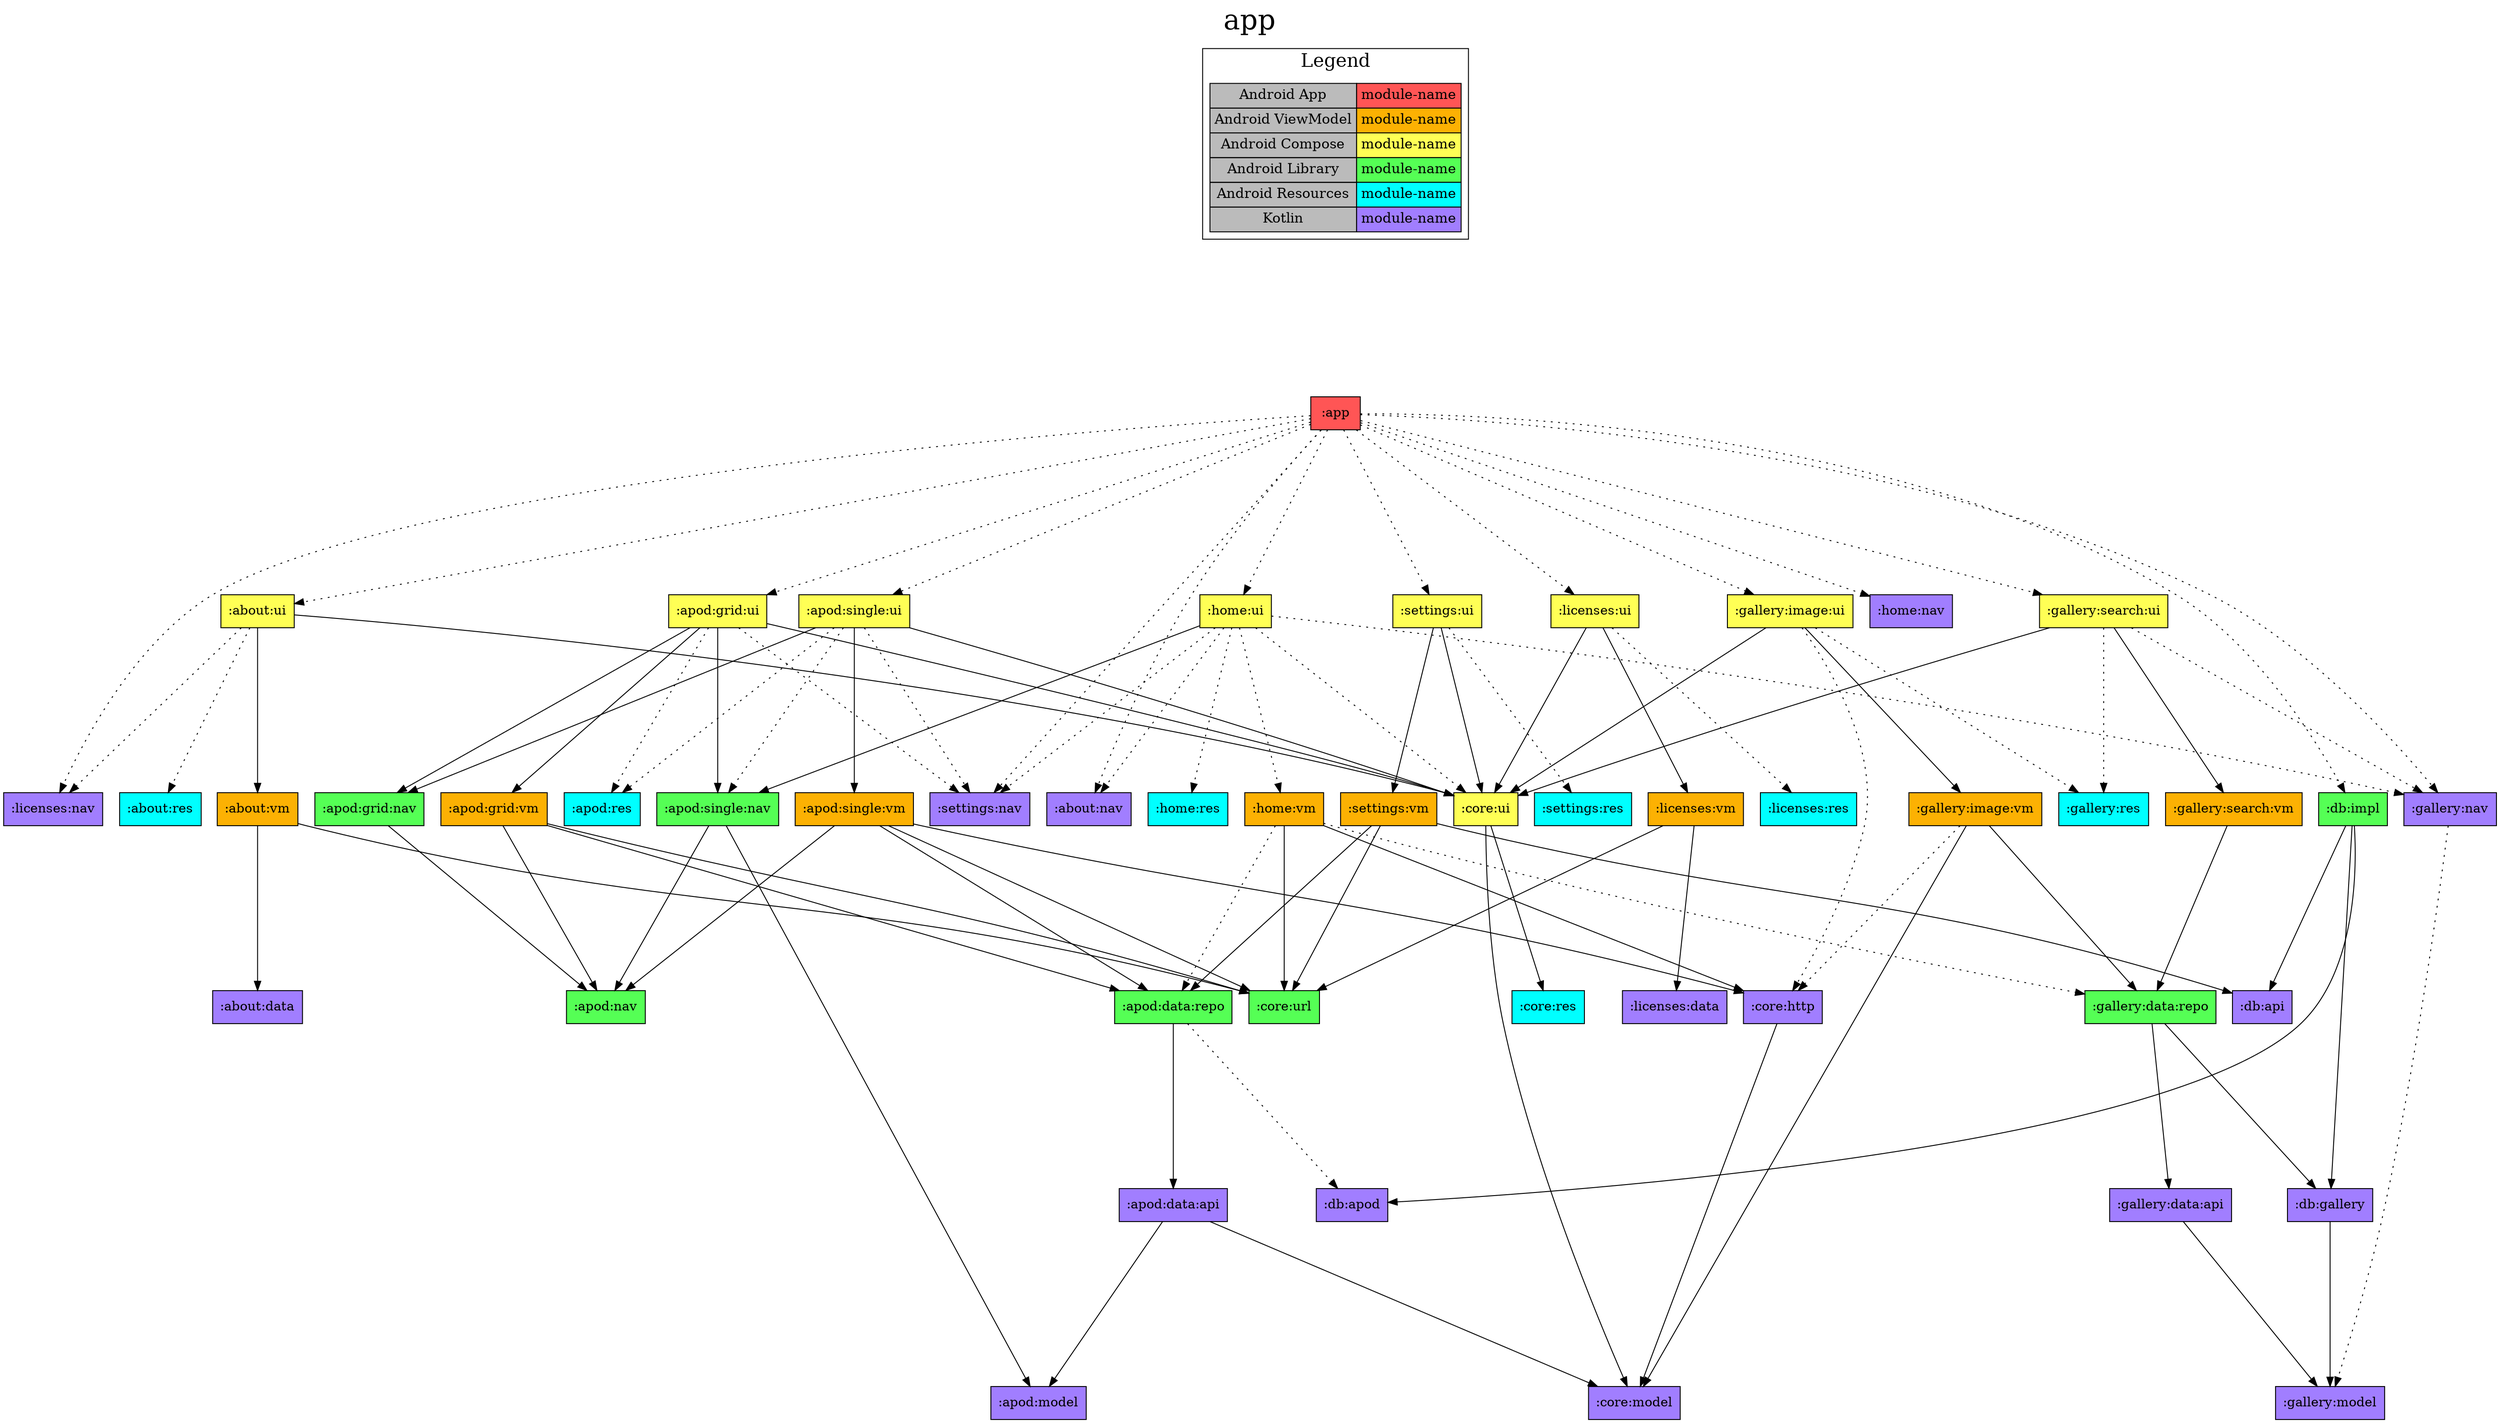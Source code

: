 digraph {
edge ["dir"="forward"]
graph ["dpi"="100","label"="app","labelloc"="t","fontsize"="30","ranksep"="2.5","rankdir"="TB"]
node ["style"="filled"]
":app" ["shape"="box","fillcolor"="#FF5555"]
":about:nav" ["fillcolor"="#A17EFF","shape"="box"]
":about:ui" ["fillcolor"="#FFFF55","shape"="box"]
":about:vm" ["fillcolor"="#FCB103","shape"="box"]
":about:data" ["fillcolor"="#A17EFF","shape"="box"]
":core:url" ["fillcolor"="#55FF55","shape"="box"]
":core:ui" ["fillcolor"="#FFFF55","shape"="box"]
":core:model" ["fillcolor"="#A17EFF","shape"="box"]
":core:res" ["fillcolor"="#00FFFF","shape"="box"]
":about:res" ["fillcolor"="#00FFFF","shape"="box"]
":licenses:nav" ["fillcolor"="#A17EFF","shape"="box"]
":apod:grid:ui" ["fillcolor"="#FFFF55","shape"="box"]
":apod:grid:nav" ["fillcolor"="#55FF55","shape"="box"]
":apod:nav" ["fillcolor"="#55FF55","shape"="box"]
":apod:grid:vm" ["fillcolor"="#FCB103","shape"="box"]
":apod:data:repo" ["fillcolor"="#55FF55","shape"="box"]
":apod:data:api" ["fillcolor"="#A17EFF","shape"="box"]
":apod:model" ["fillcolor"="#A17EFF","shape"="box"]
":db:apod" ["fillcolor"="#A17EFF","shape"="box"]
":apod:single:nav" ["fillcolor"="#55FF55","shape"="box"]
":apod:res" ["fillcolor"="#00FFFF","shape"="box"]
":settings:nav" ["fillcolor"="#A17EFF","shape"="box"]
":apod:single:ui" ["fillcolor"="#FFFF55","shape"="box"]
":apod:single:vm" ["fillcolor"="#FCB103","shape"="box"]
":core:http" ["fillcolor"="#A17EFF","shape"="box"]
":db:impl" ["fillcolor"="#55FF55","shape"="box"]
":db:api" ["fillcolor"="#A17EFF","shape"="box"]
":db:gallery" ["fillcolor"="#A17EFF","shape"="box"]
":gallery:model" ["fillcolor"="#A17EFF","shape"="box"]
":gallery:image:ui" ["fillcolor"="#FFFF55","shape"="box"]
":gallery:image:vm" ["fillcolor"="#FCB103","shape"="box"]
":gallery:data:repo" ["fillcolor"="#55FF55","shape"="box"]
":gallery:data:api" ["fillcolor"="#A17EFF","shape"="box"]
":gallery:res" ["fillcolor"="#00FFFF","shape"="box"]
":gallery:nav" ["fillcolor"="#A17EFF","shape"="box"]
":gallery:search:ui" ["fillcolor"="#FFFF55","shape"="box"]
":gallery:search:vm" ["fillcolor"="#FCB103","shape"="box"]
":home:nav" ["fillcolor"="#A17EFF","shape"="box"]
":home:ui" ["fillcolor"="#FFFF55","shape"="box"]
":home:res" ["fillcolor"="#00FFFF","shape"="box"]
":home:vm" ["fillcolor"="#FCB103","shape"="box"]
":licenses:ui" ["fillcolor"="#FFFF55","shape"="box"]
":licenses:vm" ["fillcolor"="#FCB103","shape"="box"]
":licenses:data" ["fillcolor"="#A17EFF","shape"="box"]
":licenses:res" ["fillcolor"="#00FFFF","shape"="box"]
":settings:ui" ["fillcolor"="#FFFF55","shape"="box"]
":settings:vm" ["fillcolor"="#FCB103","shape"="box"]
":settings:res" ["fillcolor"="#00FFFF","shape"="box"]
{
edge ["dir"="none"]
graph ["rank"="same"]
":app"
}
":app" -> ":about:nav" ["style"="dotted"]
":app" -> ":about:ui" ["style"="dotted"]
":app" -> ":apod:grid:ui" ["style"="dotted"]
":app" -> ":apod:single:ui" ["style"="dotted"]
":app" -> ":db:impl" ["style"="dotted"]
":app" -> ":gallery:image:ui" ["style"="dotted"]
":app" -> ":gallery:nav" ["style"="dotted"]
":app" -> ":gallery:search:ui" ["style"="dotted"]
":app" -> ":home:nav" ["style"="dotted"]
":app" -> ":home:ui" ["style"="dotted"]
":app" -> ":licenses:nav" ["style"="dotted"]
":app" -> ":licenses:ui" ["style"="dotted"]
":app" -> ":settings:nav" ["style"="dotted"]
":app" -> ":settings:ui" ["style"="dotted"]
":about:ui" -> ":about:vm"
":about:ui" -> ":core:ui"
":about:ui" -> ":about:res" ["style"="dotted"]
":about:ui" -> ":licenses:nav" ["style"="dotted"]
":about:vm" -> ":about:data"
":about:vm" -> ":core:url"
":core:ui" -> ":core:model"
":core:ui" -> ":core:res"
":apod:grid:ui" -> ":apod:grid:nav"
":apod:grid:ui" -> ":apod:grid:vm"
":apod:grid:ui" -> ":apod:single:nav"
":apod:grid:ui" -> ":core:ui"
":apod:grid:ui" -> ":apod:res" ["style"="dotted"]
":apod:grid:ui" -> ":settings:nav" ["style"="dotted"]
":apod:grid:nav" -> ":apod:nav"
":apod:grid:vm" -> ":apod:data:repo"
":apod:grid:vm" -> ":apod:nav"
":apod:grid:vm" -> ":core:url"
":apod:data:repo" -> ":apod:data:api"
":apod:data:repo" -> ":db:apod" ["style"="dotted"]
":apod:data:api" -> ":apod:model"
":apod:data:api" -> ":core:model"
":apod:single:nav" -> ":apod:model"
":apod:single:nav" -> ":apod:nav"
":apod:single:ui" -> ":apod:grid:nav"
":apod:single:ui" -> ":apod:single:vm"
":apod:single:ui" -> ":core:ui"
":apod:single:ui" -> ":apod:res" ["style"="dotted"]
":apod:single:ui" -> ":apod:single:nav" ["style"="dotted"]
":apod:single:ui" -> ":settings:nav" ["style"="dotted"]
":apod:single:vm" -> ":apod:data:repo"
":apod:single:vm" -> ":apod:nav"
":apod:single:vm" -> ":core:http"
":apod:single:vm" -> ":core:url"
":core:http" -> ":core:model"
":db:impl" -> ":db:api"
":db:impl" -> ":db:apod"
":db:impl" -> ":db:gallery"
":db:gallery" -> ":gallery:model"
":gallery:image:ui" -> ":core:ui"
":gallery:image:ui" -> ":gallery:image:vm"
":gallery:image:ui" -> ":core:http" ["style"="dotted"]
":gallery:image:ui" -> ":gallery:res" ["style"="dotted"]
":gallery:image:vm" -> ":core:model"
":gallery:image:vm" -> ":gallery:data:repo"
":gallery:image:vm" -> ":core:http" ["style"="dotted"]
":gallery:data:repo" -> ":db:gallery"
":gallery:data:repo" -> ":gallery:data:api"
":gallery:data:api" -> ":gallery:model"
":gallery:nav" -> ":gallery:model" ["style"="dotted"]
":gallery:search:ui" -> ":core:ui"
":gallery:search:ui" -> ":gallery:search:vm"
":gallery:search:ui" -> ":gallery:nav" ["style"="dotted"]
":gallery:search:ui" -> ":gallery:res" ["style"="dotted"]
":gallery:search:vm" -> ":gallery:data:repo"
":home:ui" -> ":apod:single:nav"
":home:ui" -> ":about:nav" ["style"="dotted"]
":home:ui" -> ":core:ui" ["style"="dotted"]
":home:ui" -> ":gallery:nav" ["style"="dotted"]
":home:ui" -> ":home:res" ["style"="dotted"]
":home:ui" -> ":home:vm" ["style"="dotted"]
":home:ui" -> ":settings:nav" ["style"="dotted"]
":home:vm" -> ":core:http"
":home:vm" -> ":core:url"
":home:vm" -> ":apod:data:repo" ["style"="dotted"]
":home:vm" -> ":gallery:data:repo" ["style"="dotted"]
":licenses:ui" -> ":core:ui"
":licenses:ui" -> ":licenses:vm"
":licenses:ui" -> ":licenses:res" ["style"="dotted"]
":licenses:vm" -> ":core:url"
":licenses:vm" -> ":licenses:data"
":settings:ui" -> ":core:ui"
":settings:ui" -> ":settings:vm"
":settings:ui" -> ":settings:res" ["style"="dotted"]
":settings:vm" -> ":apod:data:repo"
":settings:vm" -> ":core:url"
":settings:vm" -> ":db:api"
subgraph "cluster_legend" {
edge ["dir"="none"]
graph ["label"="Legend","fontsize"="20"]
"Legend" ["style"="filled","fillcolor"="#bbbbbb","shape"="none","margin"="0","fontsize"="15","label"=<
<TABLE BORDER="0" CELLBORDER="1" CELLSPACING="0" CELLPADDING="4">
<TR><TD>Android App</TD><TD BGCOLOR="#FF5555">module-name</TD></TR>
<TR><TD>Android ViewModel</TD><TD BGCOLOR="#FCB103">module-name</TD></TR>
<TR><TD>Android Compose</TD><TD BGCOLOR="#FFFF55">module-name</TD></TR>
<TR><TD>Android Library</TD><TD BGCOLOR="#55FF55">module-name</TD></TR>
<TR><TD>Android Resources</TD><TD BGCOLOR="#00FFFF">module-name</TD></TR>
<TR><TD>Kotlin</TD><TD BGCOLOR="#A17EFF">module-name</TD></TR>
</TABLE>
>]
} -> ":app" ["style"="invis"]
}